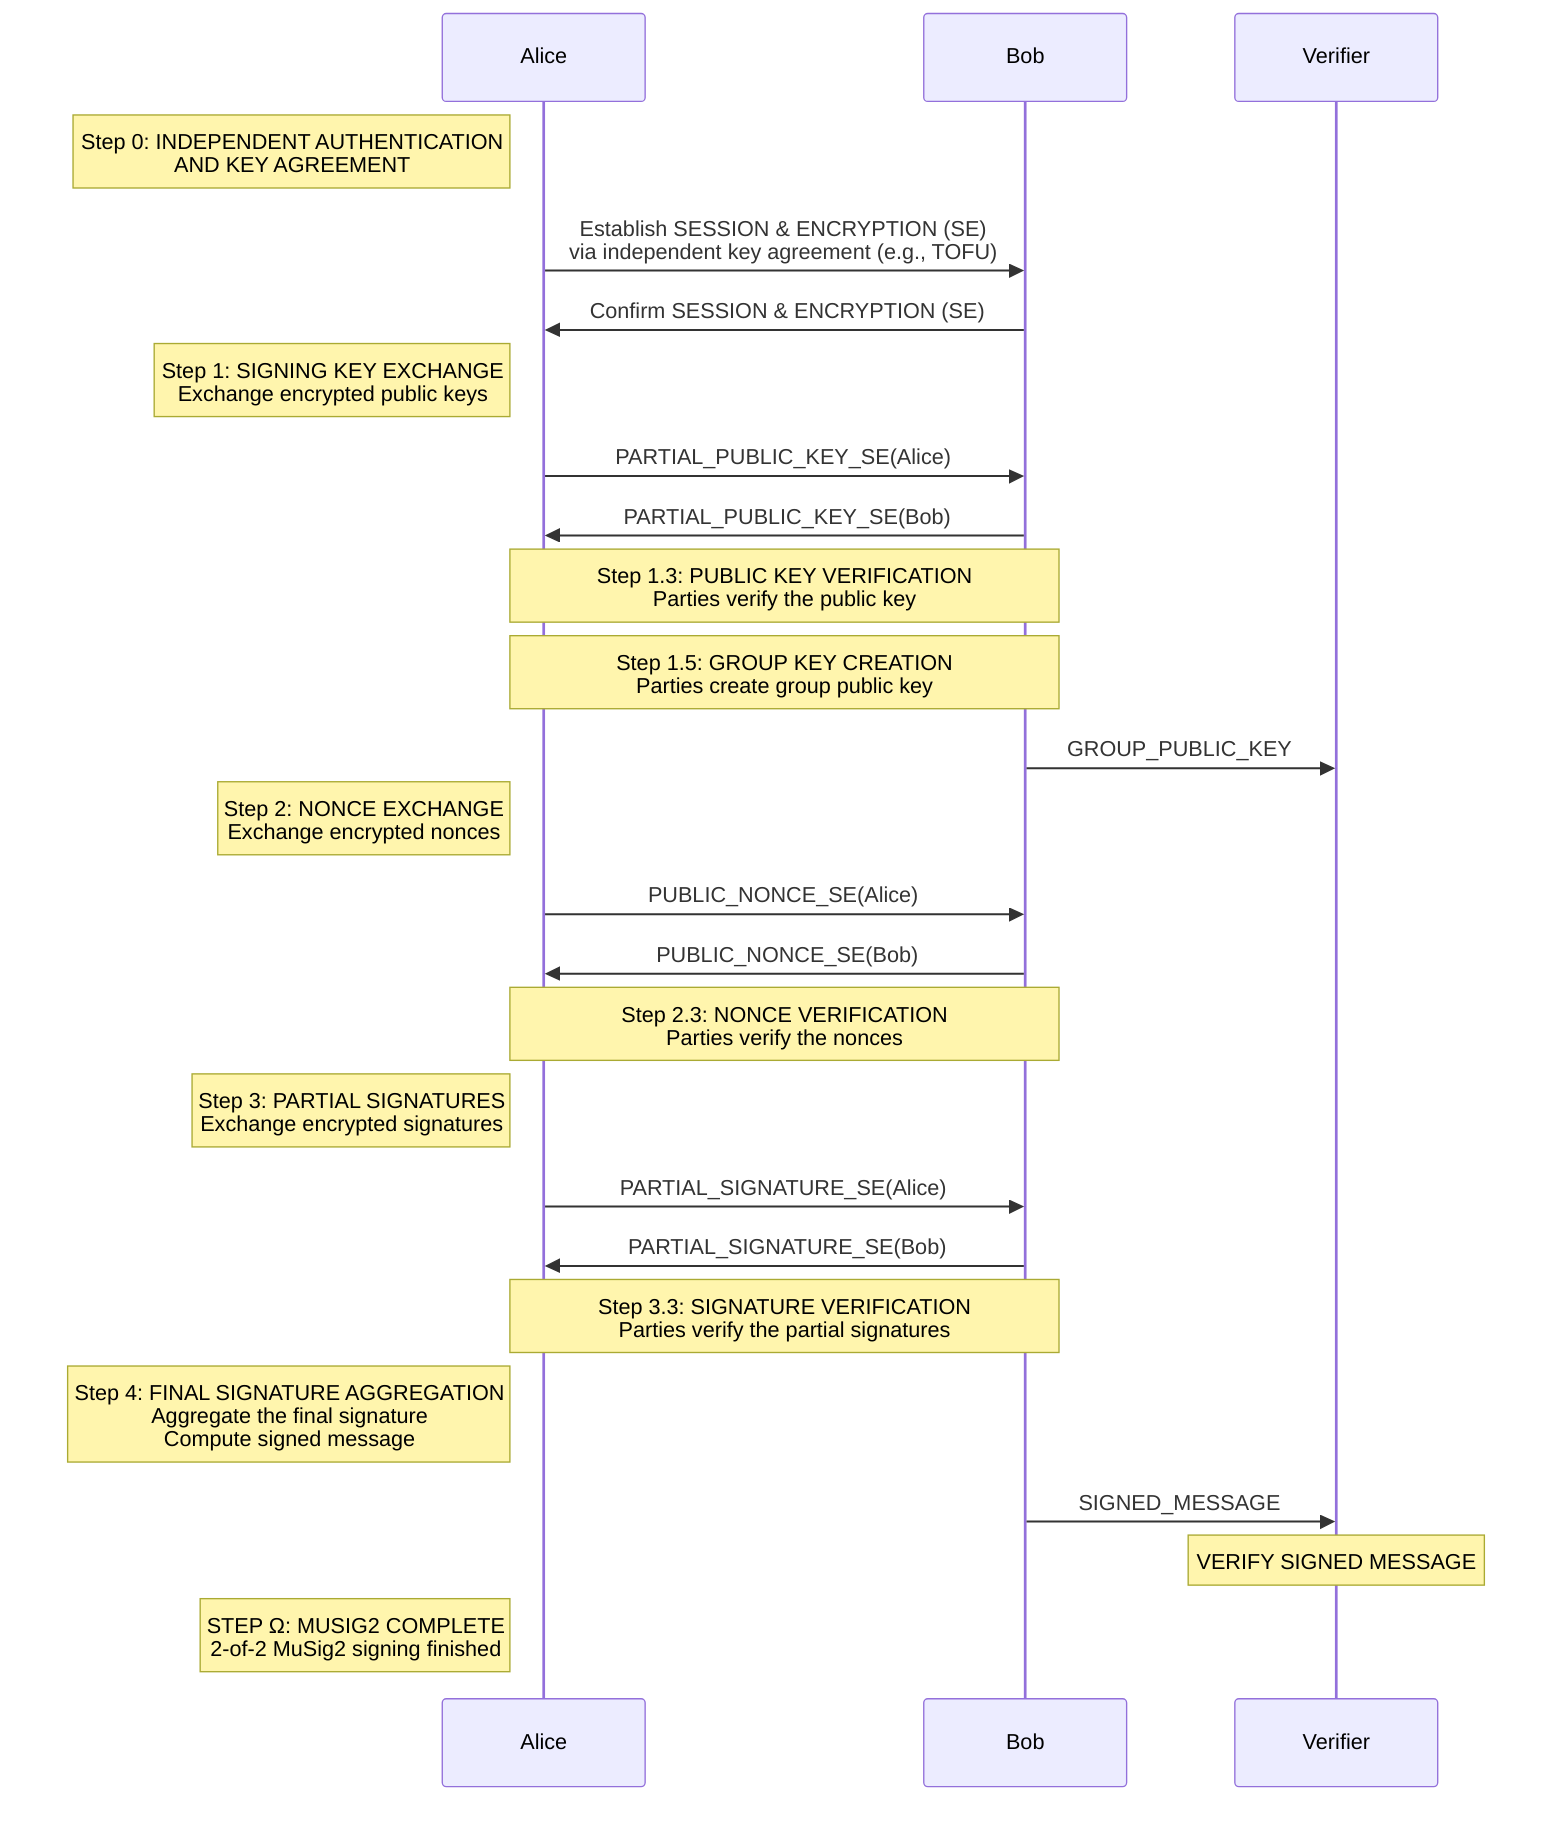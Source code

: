 sequenceDiagram
    participant Alice
    participant Bob
    participant Verifier

    Note left of Alice: Step 0: INDEPENDENT AUTHENTICATION <br/>AND KEY AGREEMENT
    Alice->>Bob: Establish SESSION & ENCRYPTION (SE)<br/>via independent key agreement (e.g., TOFU)
    Bob->>Alice: Confirm SESSION & ENCRYPTION (SE)

    Note left of Alice: Step 1: SIGNING KEY EXCHANGE<br/>Exchange encrypted public keys
    
    Alice->>Bob: PARTIAL_PUBLIC_KEY_SE(Alice)
    Bob->>Alice: PARTIAL_PUBLIC_KEY_SE(Bob)

    Note over Alice, Bob: Step 1.3: PUBLIC KEY VERIFICATION<br/>Parties verify the public key

    Note over Alice,Bob: Step 1.5: GROUP KEY CREATION<br>Parties create group public key
    Bob->>Verifier: GROUP_PUBLIC_KEY
    
    Note left of Alice: Step 2: NONCE EXCHANGE<br/>Exchange encrypted nonces
    Alice->>Bob: PUBLIC_NONCE_SE(Alice)
    Bob->>Alice: PUBLIC_NONCE_SE(Bob)

    Note over Alice, Bob: Step 2.3: NONCE VERIFICATION<br/>Parties verify the nonces

    Note left of Alice: Step 3: PARTIAL SIGNATURES<br/>Exchange encrypted signatures
    Alice->>Bob: PARTIAL_SIGNATURE_SE(Alice)
    Bob->>Alice: PARTIAL_SIGNATURE_SE(Bob)

    Note over Alice, Bob:  Step 3.3: SIGNATURE VERIFICATION<br/>Parties verify the partial signatures

Note left of Alice: Step 4: FINAL SIGNATURE AGGREGATION<br/>Aggregate the final signature<br>Compute signed message
    Bob->>Verifier: SIGNED_MESSAGE

    Note over Verifier: VERIFY SIGNED MESSAGE

    Note left of Alice: STEP Ω: MUSIG2 COMPLETE<br/>2-of-2 MuSig2 signing  finished